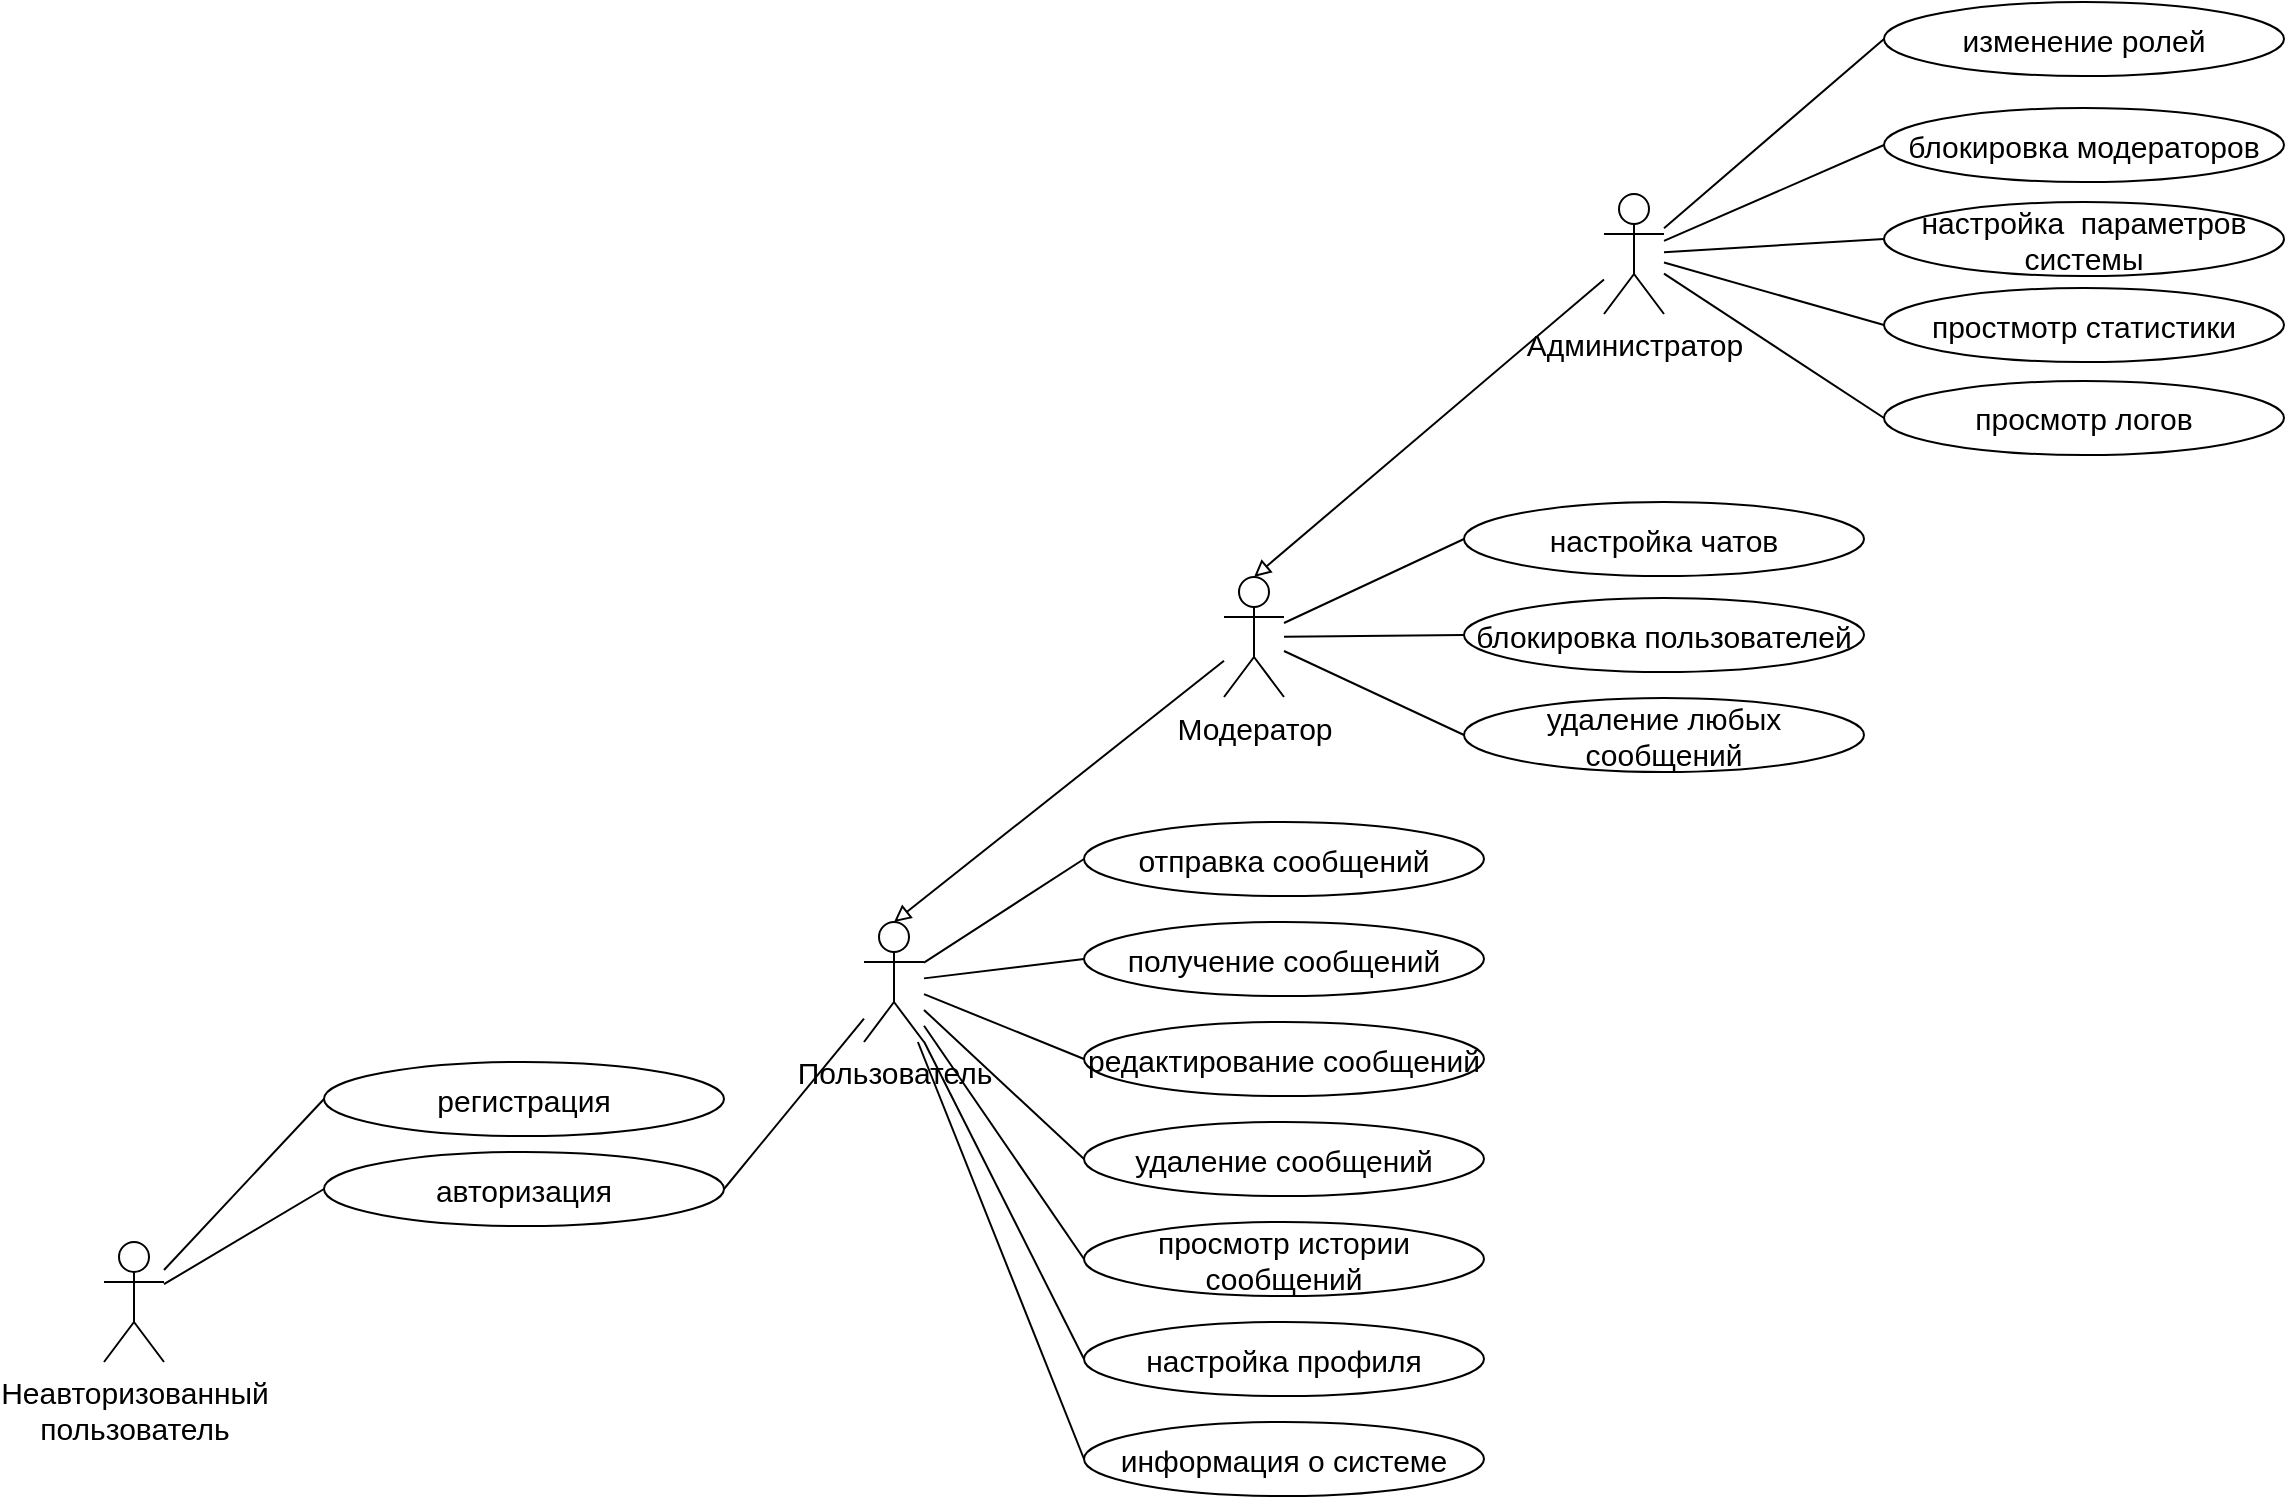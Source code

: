 <mxfile version="26.2.15">
  <diagram name="Страница — 1" id="T6Z6EnoN_ZGacqIt8y7s">
    <mxGraphModel dx="1426" dy="849" grid="1" gridSize="10" guides="1" tooltips="1" connect="1" arrows="1" fold="1" page="1" pageScale="1" pageWidth="827" pageHeight="1169" math="0" shadow="0">
      <root>
        <mxCell id="0" />
        <mxCell id="1" parent="0" />
        <mxCell id="nPFAN3fujTmvIMycnRGK-10" style="rounded=0;orthogonalLoop=1;jettySize=auto;html=1;entryX=0;entryY=0.5;entryDx=0;entryDy=0;endArrow=none;startFill=0;fontFamily=Helvetica;fontSize=15;" parent="1" source="nPFAN3fujTmvIMycnRGK-1" target="nPFAN3fujTmvIMycnRGK-9" edge="1">
          <mxGeometry relative="1" as="geometry" />
        </mxCell>
        <mxCell id="nPFAN3fujTmvIMycnRGK-13" style="rounded=0;orthogonalLoop=1;jettySize=auto;html=1;entryX=0;entryY=0.5;entryDx=0;entryDy=0;endArrow=none;startFill=0;fontFamily=Helvetica;fontSize=15;" parent="1" source="nPFAN3fujTmvIMycnRGK-1" target="nPFAN3fujTmvIMycnRGK-11" edge="1">
          <mxGeometry relative="1" as="geometry" />
        </mxCell>
        <mxCell id="nPFAN3fujTmvIMycnRGK-1" value="Неавторизованный&lt;div&gt;&lt;span style=&quot;background-color: transparent; color: light-dark(rgb(0, 0, 0), rgb(255, 255, 255));&quot;&gt;пользователь&lt;/span&gt;&lt;/div&gt;" style="shape=umlActor;verticalLabelPosition=bottom;verticalAlign=top;html=1;outlineConnect=0;fontFamily=Helvetica;fontSize=15;" parent="1" vertex="1">
          <mxGeometry x="70" y="800" width="30" height="60" as="geometry" />
        </mxCell>
        <mxCell id="nPFAN3fujTmvIMycnRGK-21" style="rounded=0;orthogonalLoop=1;jettySize=auto;html=1;entryX=0;entryY=0.5;entryDx=0;entryDy=0;endArrow=none;startFill=0;fontFamily=Helvetica;fontSize=15;" parent="1" source="nPFAN3fujTmvIMycnRGK-2" target="nPFAN3fujTmvIMycnRGK-15" edge="1">
          <mxGeometry relative="1" as="geometry" />
        </mxCell>
        <mxCell id="nPFAN3fujTmvIMycnRGK-22" style="rounded=0;orthogonalLoop=1;jettySize=auto;html=1;entryX=0;entryY=0.5;entryDx=0;entryDy=0;endArrow=none;startFill=0;fontFamily=Helvetica;fontSize=15;" parent="1" source="nPFAN3fujTmvIMycnRGK-2" target="nPFAN3fujTmvIMycnRGK-16" edge="1">
          <mxGeometry relative="1" as="geometry" />
        </mxCell>
        <mxCell id="nPFAN3fujTmvIMycnRGK-23" style="rounded=0;orthogonalLoop=1;jettySize=auto;html=1;entryX=0;entryY=0.5;entryDx=0;entryDy=0;endArrow=none;startFill=0;fontFamily=Helvetica;fontSize=15;" parent="1" source="nPFAN3fujTmvIMycnRGK-2" target="nPFAN3fujTmvIMycnRGK-17" edge="1">
          <mxGeometry relative="1" as="geometry" />
        </mxCell>
        <mxCell id="nPFAN3fujTmvIMycnRGK-24" style="rounded=0;orthogonalLoop=1;jettySize=auto;html=1;entryX=0;entryY=0.5;entryDx=0;entryDy=0;endArrow=none;startFill=0;fontFamily=Helvetica;fontSize=15;" parent="1" source="nPFAN3fujTmvIMycnRGK-2" target="nPFAN3fujTmvIMycnRGK-18" edge="1">
          <mxGeometry relative="1" as="geometry" />
        </mxCell>
        <mxCell id="nPFAN3fujTmvIMycnRGK-25" style="rounded=0;orthogonalLoop=1;jettySize=auto;html=1;entryX=0;entryY=0.5;entryDx=0;entryDy=0;endArrow=none;startFill=0;fontFamily=Helvetica;fontSize=15;" parent="1" source="nPFAN3fujTmvIMycnRGK-2" target="nPFAN3fujTmvIMycnRGK-20" edge="1">
          <mxGeometry relative="1" as="geometry" />
        </mxCell>
        <mxCell id="nPFAN3fujTmvIMycnRGK-26" style="rounded=0;orthogonalLoop=1;jettySize=auto;html=1;entryX=0;entryY=0.5;entryDx=0;entryDy=0;endArrow=none;startFill=0;fontFamily=Helvetica;fontSize=15;" parent="1" source="nPFAN3fujTmvIMycnRGK-2" target="nPFAN3fujTmvIMycnRGK-19" edge="1">
          <mxGeometry relative="1" as="geometry" />
        </mxCell>
        <mxCell id="nPFAN3fujTmvIMycnRGK-28" style="rounded=0;orthogonalLoop=1;jettySize=auto;html=1;entryX=0;entryY=0.5;entryDx=0;entryDy=0;endArrow=none;startFill=0;fontFamily=Helvetica;fontSize=15;" parent="1" source="nPFAN3fujTmvIMycnRGK-2" target="nPFAN3fujTmvIMycnRGK-12" edge="1">
          <mxGeometry relative="1" as="geometry" />
        </mxCell>
        <mxCell id="-0jrLeyj2cir4W-CB4UR-1" style="rounded=0;orthogonalLoop=1;jettySize=auto;html=1;entryX=1;entryY=0.5;entryDx=0;entryDy=0;startArrow=none;startFill=0;endArrow=none;" edge="1" parent="1" source="nPFAN3fujTmvIMycnRGK-2" target="nPFAN3fujTmvIMycnRGK-11">
          <mxGeometry relative="1" as="geometry" />
        </mxCell>
        <mxCell id="nPFAN3fujTmvIMycnRGK-2" value="Пользователь" style="shape=umlActor;verticalLabelPosition=bottom;verticalAlign=top;html=1;outlineConnect=0;fontFamily=Helvetica;fontSize=15;" parent="1" vertex="1">
          <mxGeometry x="450" y="640" width="30" height="60" as="geometry" />
        </mxCell>
        <mxCell id="nPFAN3fujTmvIMycnRGK-38" style="rounded=0;orthogonalLoop=1;jettySize=auto;html=1;entryX=0;entryY=0.5;entryDx=0;entryDy=0;endArrow=none;startFill=0;fontFamily=Helvetica;fontSize=15;" parent="1" source="nPFAN3fujTmvIMycnRGK-3" target="nPFAN3fujTmvIMycnRGK-27" edge="1">
          <mxGeometry relative="1" as="geometry" />
        </mxCell>
        <mxCell id="nPFAN3fujTmvIMycnRGK-39" style="rounded=0;orthogonalLoop=1;jettySize=auto;html=1;entryX=0;entryY=0.5;entryDx=0;entryDy=0;endArrow=none;startFill=0;fontFamily=Helvetica;fontSize=15;" parent="1" source="nPFAN3fujTmvIMycnRGK-3" target="nPFAN3fujTmvIMycnRGK-29" edge="1">
          <mxGeometry relative="1" as="geometry" />
        </mxCell>
        <mxCell id="nPFAN3fujTmvIMycnRGK-40" style="rounded=0;orthogonalLoop=1;jettySize=auto;html=1;entryX=0;entryY=0.5;entryDx=0;entryDy=0;endArrow=none;startFill=0;fontFamily=Helvetica;fontSize=15;" parent="1" source="nPFAN3fujTmvIMycnRGK-3" target="nPFAN3fujTmvIMycnRGK-30" edge="1">
          <mxGeometry relative="1" as="geometry" />
        </mxCell>
        <mxCell id="nPFAN3fujTmvIMycnRGK-3" value="Модератор" style="shape=umlActor;verticalLabelPosition=bottom;verticalAlign=top;html=1;outlineConnect=0;fontFamily=Helvetica;fontSize=15;" parent="1" vertex="1">
          <mxGeometry x="630" y="467.5" width="30" height="60" as="geometry" />
        </mxCell>
        <mxCell id="nPFAN3fujTmvIMycnRGK-46" style="rounded=0;orthogonalLoop=1;jettySize=auto;html=1;entryX=0;entryY=0.5;entryDx=0;entryDy=0;endArrow=none;startFill=0;fontFamily=Helvetica;fontSize=15;" parent="1" source="nPFAN3fujTmvIMycnRGK-4" target="nPFAN3fujTmvIMycnRGK-41" edge="1">
          <mxGeometry relative="1" as="geometry" />
        </mxCell>
        <mxCell id="nPFAN3fujTmvIMycnRGK-47" style="rounded=0;orthogonalLoop=1;jettySize=auto;html=1;entryX=0;entryY=0.5;entryDx=0;entryDy=0;endArrow=none;startFill=0;fontFamily=Helvetica;fontSize=15;" parent="1" source="nPFAN3fujTmvIMycnRGK-4" target="nPFAN3fujTmvIMycnRGK-42" edge="1">
          <mxGeometry relative="1" as="geometry" />
        </mxCell>
        <mxCell id="nPFAN3fujTmvIMycnRGK-48" style="rounded=0;orthogonalLoop=1;jettySize=auto;html=1;entryX=0;entryY=0.5;entryDx=0;entryDy=0;endArrow=none;startFill=0;fontFamily=Helvetica;fontSize=15;" parent="1" source="nPFAN3fujTmvIMycnRGK-4" target="nPFAN3fujTmvIMycnRGK-43" edge="1">
          <mxGeometry relative="1" as="geometry" />
        </mxCell>
        <mxCell id="nPFAN3fujTmvIMycnRGK-49" style="rounded=0;orthogonalLoop=1;jettySize=auto;html=1;entryX=0;entryY=0.5;entryDx=0;entryDy=0;endArrow=none;startFill=0;fontFamily=Helvetica;fontSize=15;" parent="1" source="nPFAN3fujTmvIMycnRGK-4" target="nPFAN3fujTmvIMycnRGK-44" edge="1">
          <mxGeometry relative="1" as="geometry" />
        </mxCell>
        <mxCell id="nPFAN3fujTmvIMycnRGK-50" style="rounded=0;orthogonalLoop=1;jettySize=auto;html=1;entryX=0;entryY=0.5;entryDx=0;entryDy=0;endArrow=none;startFill=0;fontFamily=Helvetica;fontSize=15;" parent="1" source="nPFAN3fujTmvIMycnRGK-4" target="nPFAN3fujTmvIMycnRGK-45" edge="1">
          <mxGeometry relative="1" as="geometry" />
        </mxCell>
        <mxCell id="nPFAN3fujTmvIMycnRGK-4" value="Администратор" style="shape=umlActor;verticalLabelPosition=bottom;verticalAlign=top;html=1;outlineConnect=0;fontFamily=Helvetica;fontSize=15;" parent="1" vertex="1">
          <mxGeometry x="820" y="276" width="30" height="60" as="geometry" />
        </mxCell>
        <mxCell id="nPFAN3fujTmvIMycnRGK-9" value="регистрация" style="ellipse;whiteSpace=wrap;html=1;fontFamily=Helvetica;fontSize=15;" parent="1" vertex="1">
          <mxGeometry x="180" y="710" width="200" height="37" as="geometry" />
        </mxCell>
        <mxCell id="nPFAN3fujTmvIMycnRGK-11" value="авторизация" style="ellipse;whiteSpace=wrap;html=1;fontFamily=Helvetica;fontSize=15;" parent="1" vertex="1">
          <mxGeometry x="180" y="755" width="200" height="37" as="geometry" />
        </mxCell>
        <mxCell id="nPFAN3fujTmvIMycnRGK-12" value="информация о системе" style="ellipse;whiteSpace=wrap;html=1;fontFamily=Helvetica;fontSize=15;" parent="1" vertex="1">
          <mxGeometry x="560" y="890" width="200" height="37" as="geometry" />
        </mxCell>
        <mxCell id="nPFAN3fujTmvIMycnRGK-15" value="отправка сообщений" style="ellipse;whiteSpace=wrap;html=1;fontFamily=Helvetica;fontSize=15;" parent="1" vertex="1">
          <mxGeometry x="560" y="590" width="200" height="37" as="geometry" />
        </mxCell>
        <mxCell id="nPFAN3fujTmvIMycnRGK-16" value="получение сообщений" style="ellipse;whiteSpace=wrap;html=1;fontFamily=Helvetica;fontSize=15;" parent="1" vertex="1">
          <mxGeometry x="560" y="640" width="200" height="37" as="geometry" />
        </mxCell>
        <mxCell id="nPFAN3fujTmvIMycnRGK-17" value="редактирование сообщений" style="ellipse;whiteSpace=wrap;html=1;fontFamily=Helvetica;fontSize=15;" parent="1" vertex="1">
          <mxGeometry x="560" y="690" width="200" height="37" as="geometry" />
        </mxCell>
        <mxCell id="nPFAN3fujTmvIMycnRGK-18" value="удаление сообщений" style="ellipse;whiteSpace=wrap;html=1;fontFamily=Helvetica;fontSize=15;" parent="1" vertex="1">
          <mxGeometry x="560" y="740" width="200" height="37" as="geometry" />
        </mxCell>
        <mxCell id="nPFAN3fujTmvIMycnRGK-19" value="настройка профиля" style="ellipse;whiteSpace=wrap;html=1;fontFamily=Helvetica;fontSize=15;" parent="1" vertex="1">
          <mxGeometry x="560" y="840" width="200" height="37" as="geometry" />
        </mxCell>
        <mxCell id="nPFAN3fujTmvIMycnRGK-20" value="просмотр истории сообщений" style="ellipse;whiteSpace=wrap;html=1;fontFamily=Helvetica;fontSize=15;" parent="1" vertex="1">
          <mxGeometry x="560" y="790" width="200" height="37" as="geometry" />
        </mxCell>
        <mxCell id="nPFAN3fujTmvIMycnRGK-27" value="настройка чатов" style="ellipse;whiteSpace=wrap;html=1;fontFamily=Helvetica;fontSize=15;" parent="1" vertex="1">
          <mxGeometry x="750" y="430" width="200" height="37" as="geometry" />
        </mxCell>
        <mxCell id="nPFAN3fujTmvIMycnRGK-29" value="блокировка пользователей" style="ellipse;whiteSpace=wrap;html=1;fontFamily=Helvetica;fontSize=15;" parent="1" vertex="1">
          <mxGeometry x="750" y="478" width="200" height="37" as="geometry" />
        </mxCell>
        <mxCell id="nPFAN3fujTmvIMycnRGK-30" value="удаление любых сообщений" style="ellipse;whiteSpace=wrap;html=1;fontFamily=Helvetica;fontSize=15;" parent="1" vertex="1">
          <mxGeometry x="750" y="528" width="200" height="37" as="geometry" />
        </mxCell>
        <mxCell id="nPFAN3fujTmvIMycnRGK-41" value="изменение ролей" style="ellipse;whiteSpace=wrap;html=1;fontFamily=Helvetica;fontSize=15;" parent="1" vertex="1">
          <mxGeometry x="960" y="180" width="200" height="37" as="geometry" />
        </mxCell>
        <mxCell id="nPFAN3fujTmvIMycnRGK-42" value="блокировка модераторов" style="ellipse;whiteSpace=wrap;html=1;fontFamily=Helvetica;fontSize=15;" parent="1" vertex="1">
          <mxGeometry x="960" y="233" width="200" height="37" as="geometry" />
        </mxCell>
        <mxCell id="nPFAN3fujTmvIMycnRGK-43" value="настройка&amp;nbsp; параметров системы" style="ellipse;whiteSpace=wrap;html=1;fontFamily=Helvetica;fontSize=15;" parent="1" vertex="1">
          <mxGeometry x="960" y="280" width="200" height="37" as="geometry" />
        </mxCell>
        <mxCell id="nPFAN3fujTmvIMycnRGK-44" value="простмотр статистики" style="ellipse;whiteSpace=wrap;html=1;fontFamily=Helvetica;fontSize=15;" parent="1" vertex="1">
          <mxGeometry x="960" y="323" width="200" height="37" as="geometry" />
        </mxCell>
        <mxCell id="nPFAN3fujTmvIMycnRGK-45" value="просмотр логов" style="ellipse;whiteSpace=wrap;html=1;fontFamily=Helvetica;fontSize=15;" parent="1" vertex="1">
          <mxGeometry x="960" y="369.5" width="200" height="37" as="geometry" />
        </mxCell>
        <mxCell id="br0xrfDiotv1n9Y0qBcW-1" style="rounded=0;orthogonalLoop=1;jettySize=auto;html=1;entryX=0.5;entryY=0;entryDx=0;entryDy=0;entryPerimeter=0;endArrow=block;endFill=0;fontFamily=Helvetica;fontSize=15;" parent="1" source="nPFAN3fujTmvIMycnRGK-4" target="nPFAN3fujTmvIMycnRGK-3" edge="1">
          <mxGeometry relative="1" as="geometry" />
        </mxCell>
        <mxCell id="br0xrfDiotv1n9Y0qBcW-2" style="rounded=0;orthogonalLoop=1;jettySize=auto;html=1;entryX=0.5;entryY=0;entryDx=0;entryDy=0;entryPerimeter=0;endArrow=block;endFill=0;fontFamily=Helvetica;fontSize=15;" parent="1" source="nPFAN3fujTmvIMycnRGK-3" target="nPFAN3fujTmvIMycnRGK-2" edge="1">
          <mxGeometry relative="1" as="geometry" />
        </mxCell>
      </root>
    </mxGraphModel>
  </diagram>
</mxfile>
